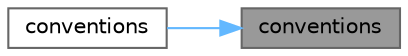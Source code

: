digraph "conventions"
{
 // INTERACTIVE_SVG=YES
 // LATEX_PDF_SIZE
  bgcolor="transparent";
  edge [fontname=Helvetica,fontsize=10,labelfontname=Helvetica,labelfontsize=10];
  node [fontname=Helvetica,fontsize=10,shape=box,height=0.2,width=0.4];
  rankdir="RL";
  Node1 [label="conventions",height=0.2,width=0.4,color="gray40", fillcolor="grey60", style="filled", fontcolor="black",tooltip=" "];
  Node1 -> Node2 [dir="back",color="steelblue1",style="solid"];
  Node2 [label="conventions",height=0.2,width=0.4,color="grey40", fillcolor="white", style="filled",URL="$classore_1_1data_1_1_curve_configurations.html#a2cbdfa0039d32b2f2ef8a3d1f72fddc2",tooltip=" "];
}
